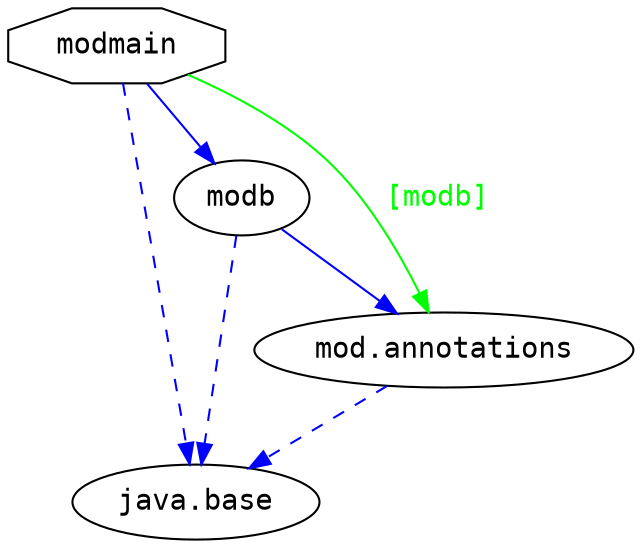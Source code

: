 # Created by depvis.JigsawDepVisualizer on Fri Nov 03 09:08:18 CET 2017
digraph Java9_Dependency_Visualizer {
modmain[fontname="Consolas",shape="octagon",label="modmain"];
modb[fontname="Consolas",shape="ellipse",label="modb"];
java_base[fontname="Consolas",shape="ellipse",label="java.base"];
mod_annotations[fontname="Consolas",shape="ellipse",label="mod.annotations"];
modmain -> modb[color="#0000ff",fontname="Consolas",fontcolor="#0000ff",weight="8"]
modmain -> java_base[color="#0000ff",fontname="Consolas",fontcolor="#0000ff",style="dashed",weight="16"]
modmain -> mod_annotations[color="#00ff00",fontname="Consolas",fontcolor="#00ff00",weight="4",label="[modb]"]
mod_annotations -> java_base[color="#0000ff",fontname="Consolas",fontcolor="#0000ff",style="dashed",weight="16"]
modb -> mod_annotations[color="#0000ff",fontname="Consolas",fontcolor="#0000ff",weight="8"]
modb -> java_base[color="#0000ff",fontname="Consolas",fontcolor="#0000ff",style="dashed",weight="16"]
}
